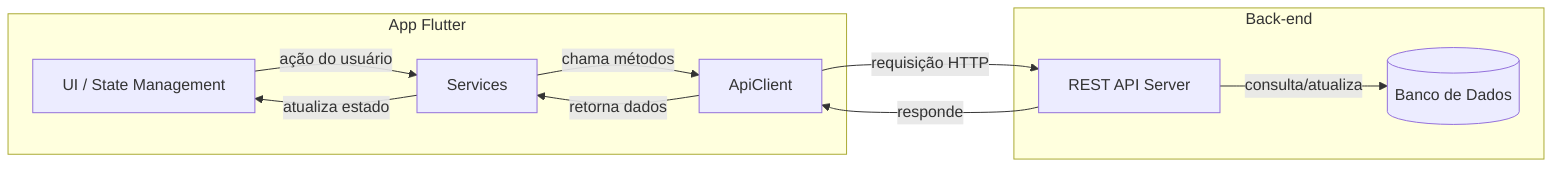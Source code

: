 flowchart LR
  subgraph App_Flutter ["App Flutter"]
    UI[UI / State Management]
    Svc[Services]
    ApiClientNode[ApiClient]
  end
  subgraph Back_End ["Back-end"]
    REST[REST API Server]
    DB[(Banco de Dados)]
  end
  UI --> |"ação do usuário"| Svc
  Svc --> |"chama métodos"| ApiClientNode
  ApiClientNode --> |"requisição HTTP"| REST
  REST --> |"consulta/atualiza"| DB
  REST --> |"responde"| ApiClientNode
  ApiClientNode --> |"retorna dados"| Svc
  Svc --> |"atualiza estado"| UI